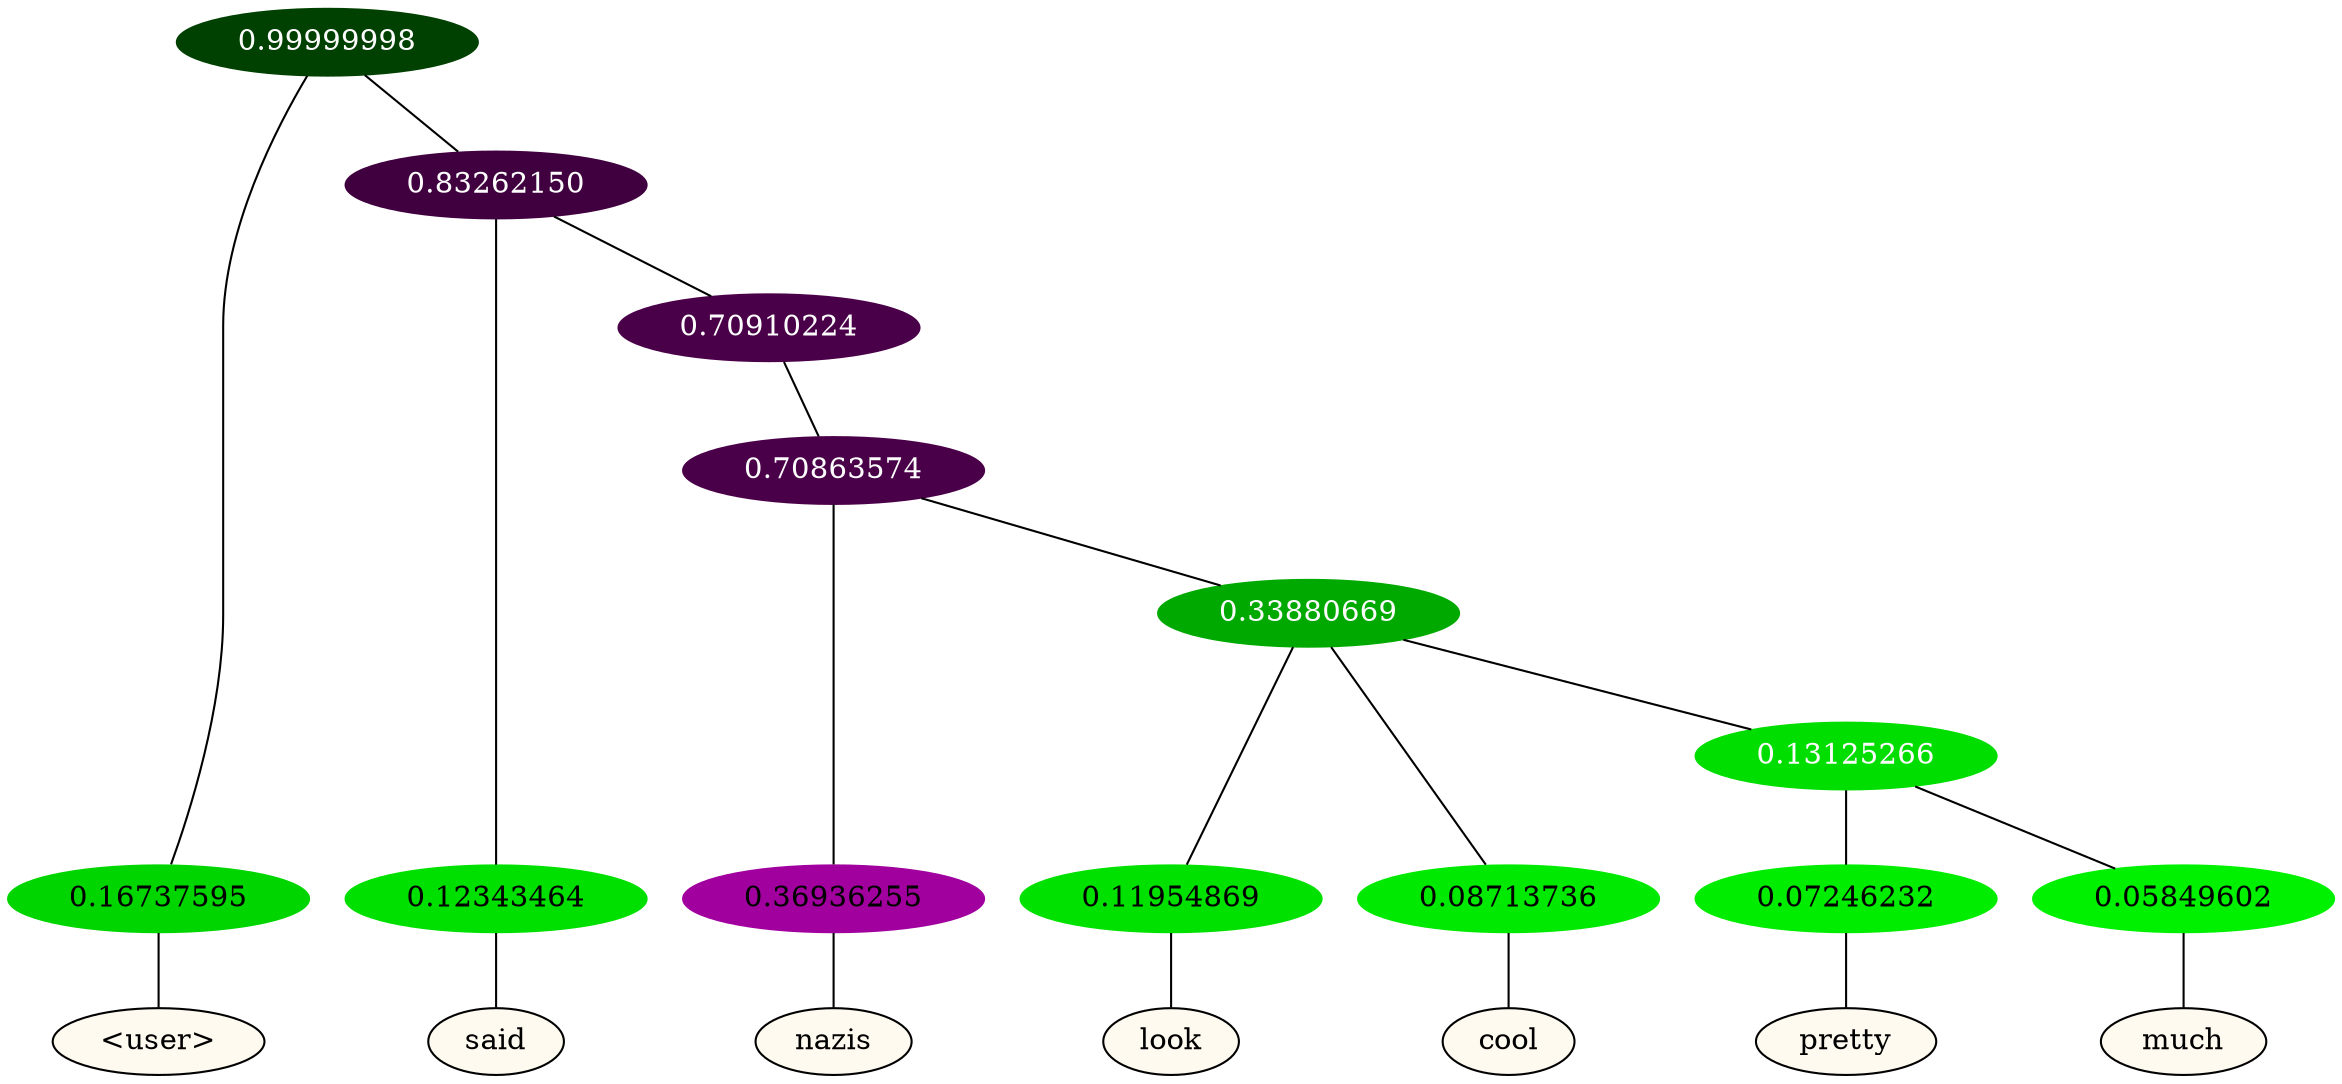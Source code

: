 graph {
	node [format=png height=0.15 nodesep=0.001 ordering=out overlap=prism overlap_scaling=0.01 ranksep=0.001 ratio=0.2 style=filled width=0.15]
	{
		rank=same
		a_w_1 [label="\<user\>" color=black fillcolor=floralwhite style="filled,solid"]
		a_w_3 [label=said color=black fillcolor=floralwhite style="filled,solid"]
		a_w_6 [label=nazis color=black fillcolor=floralwhite style="filled,solid"]
		a_w_8 [label=look color=black fillcolor=floralwhite style="filled,solid"]
		a_w_9 [label=cool color=black fillcolor=floralwhite style="filled,solid"]
		a_w_11 [label=pretty color=black fillcolor=floralwhite style="filled,solid"]
		a_w_12 [label=much color=black fillcolor=floralwhite style="filled,solid"]
	}
	a_n_1 -- a_w_1
	a_n_3 -- a_w_3
	a_n_6 -- a_w_6
	a_n_8 -- a_w_8
	a_n_9 -- a_w_9
	a_n_11 -- a_w_11
	a_n_12 -- a_w_12
	{
		rank=same
		a_n_1 [label=0.16737595 color="0.334 1.000 0.833" fontcolor=black]
		a_n_3 [label=0.12343464 color="0.334 1.000 0.877" fontcolor=black]
		a_n_6 [label=0.36936255 color="0.835 1.000 0.631" fontcolor=black]
		a_n_8 [label=0.11954869 color="0.334 1.000 0.880" fontcolor=black]
		a_n_9 [label=0.08713736 color="0.334 1.000 0.913" fontcolor=black]
		a_n_11 [label=0.07246232 color="0.334 1.000 0.928" fontcolor=black]
		a_n_12 [label=0.05849602 color="0.334 1.000 0.942" fontcolor=black]
	}
	a_n_0 [label=0.99999998 color="0.334 1.000 0.250" fontcolor=grey99]
	a_n_0 -- a_n_1
	a_n_2 [label=0.83262150 color="0.835 1.000 0.250" fontcolor=grey99]
	a_n_0 -- a_n_2
	a_n_2 -- a_n_3
	a_n_4 [label=0.70910224 color="0.835 1.000 0.291" fontcolor=grey99]
	a_n_2 -- a_n_4
	a_n_5 [label=0.70863574 color="0.835 1.000 0.291" fontcolor=grey99]
	a_n_4 -- a_n_5
	a_n_5 -- a_n_6
	a_n_7 [label=0.33880669 color="0.334 1.000 0.661" fontcolor=grey99]
	a_n_5 -- a_n_7
	a_n_7 -- a_n_8
	a_n_7 -- a_n_9
	a_n_10 [label=0.13125266 color="0.334 1.000 0.869" fontcolor=grey99]
	a_n_7 -- a_n_10
	a_n_10 -- a_n_11
	a_n_10 -- a_n_12
}
